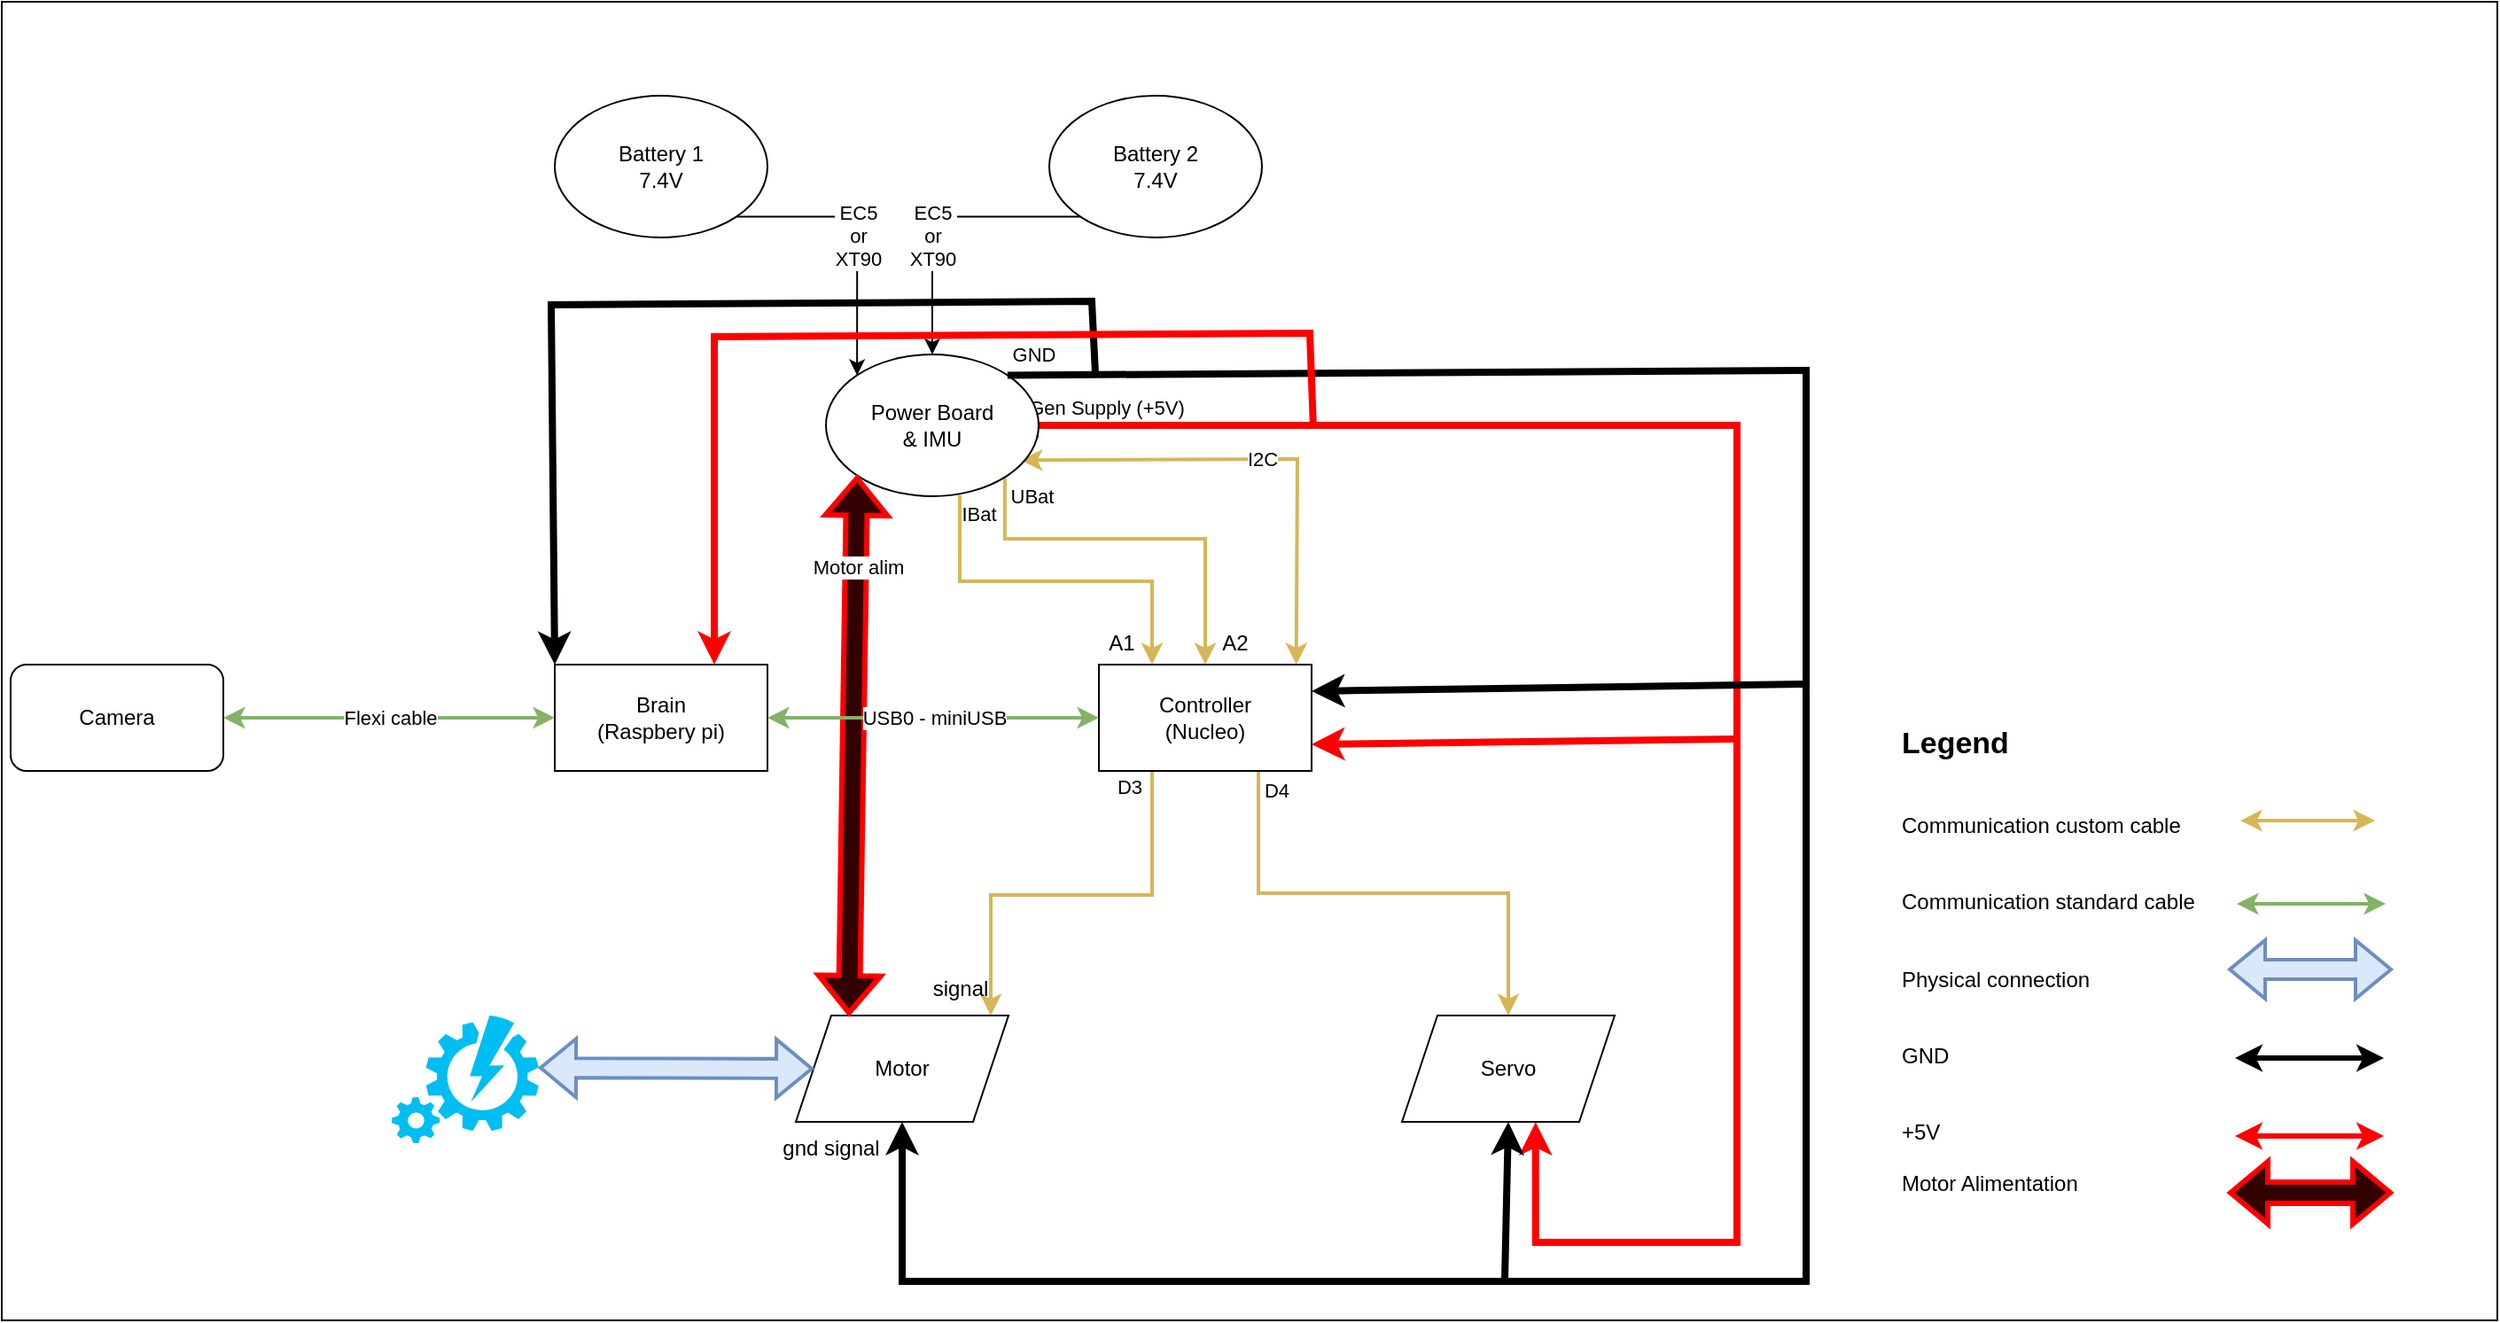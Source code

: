 <mxfile version="24.6.4" type="device">
  <diagram name="Page-1" id="4fjpPRk3InbObQBz06lm">
    <mxGraphModel dx="2087" dy="1278" grid="0" gridSize="10" guides="1" tooltips="1" connect="1" arrows="1" fold="1" page="0" pageScale="1" pageWidth="850" pageHeight="1100" math="0" shadow="0">
      <root>
        <mxCell id="0" />
        <mxCell id="1" parent="0" />
        <mxCell id="qdFVjH142uykXFrdu_A6-49" value="" style="rounded=0;whiteSpace=wrap;html=1;" parent="1" vertex="1">
          <mxGeometry x="-154" y="-327" width="1408" height="744" as="geometry" />
        </mxCell>
        <mxCell id="qdFVjH142uykXFrdu_A6-1" value="&lt;div&gt;Brain&lt;/div&gt;&lt;div&gt;(Raspbery pi)&lt;br&gt;&lt;/div&gt;" style="rounded=0;whiteSpace=wrap;html=1;" parent="1" vertex="1">
          <mxGeometry x="158" y="47" width="120" height="60" as="geometry" />
        </mxCell>
        <mxCell id="qdFVjH142uykXFrdu_A6-19" value="D3" style="edgeStyle=orthogonalEdgeStyle;rounded=0;orthogonalLoop=1;jettySize=auto;html=1;exitX=0.25;exitY=1;exitDx=0;exitDy=0;entryX=0.75;entryY=1;entryDx=0;entryDy=0;fillColor=#fff2cc;strokeColor=#d6b656;strokeWidth=2;" parent="1" source="qdFVjH142uykXFrdu_A6-2" target="MuTM-6EljMEQY094edfh-4" edge="1">
          <mxGeometry x="-0.921" y="-13" relative="1" as="geometry">
            <mxPoint as="offset" />
            <Array as="points">
              <mxPoint x="495" y="177" />
              <mxPoint x="404" y="177" />
            </Array>
          </mxGeometry>
        </mxCell>
        <mxCell id="qdFVjH142uykXFrdu_A6-20" value="D4" style="edgeStyle=orthogonalEdgeStyle;rounded=0;orthogonalLoop=1;jettySize=auto;html=1;exitX=0.75;exitY=1;exitDx=0;exitDy=0;entryX=0.5;entryY=0;entryDx=0;entryDy=0;strokeWidth=2;fillColor=#fff2cc;strokeColor=#d6b656;" parent="1" source="qdFVjH142uykXFrdu_A6-2" target="qdFVjH142uykXFrdu_A6-15" edge="1">
          <mxGeometry x="-0.921" y="10" relative="1" as="geometry">
            <mxPoint as="offset" />
          </mxGeometry>
        </mxCell>
        <mxCell id="qdFVjH142uykXFrdu_A6-2" value="&lt;div&gt;Controller&lt;/div&gt;&lt;div&gt;(Nucleo)&lt;br&gt;&lt;/div&gt;" style="rounded=0;whiteSpace=wrap;html=1;" parent="1" vertex="1">
          <mxGeometry x="465" y="47" width="120" height="60" as="geometry" />
        </mxCell>
        <mxCell id="qdFVjH142uykXFrdu_A6-9" value="Camera" style="rounded=1;whiteSpace=wrap;html=1;" parent="1" vertex="1">
          <mxGeometry x="-149" y="47" width="120" height="60" as="geometry" />
        </mxCell>
        <mxCell id="qdFVjH142uykXFrdu_A6-11" value="Flexi cable" style="endArrow=classic;startArrow=classic;html=1;rounded=0;exitX=1;exitY=0.5;exitDx=0;exitDy=0;entryX=0;entryY=0.5;entryDx=0;entryDy=0;fillColor=#d5e8d4;strokeColor=#82b366;strokeWidth=2;" parent="1" source="qdFVjH142uykXFrdu_A6-9" target="qdFVjH142uykXFrdu_A6-1" edge="1">
          <mxGeometry width="50" height="50" relative="1" as="geometry">
            <mxPoint x="399" y="350" as="sourcePoint" />
            <mxPoint x="449" y="300" as="targetPoint" />
          </mxGeometry>
        </mxCell>
        <mxCell id="qdFVjH142uykXFrdu_A6-12" value="I2C" style="endArrow=classic;startArrow=classic;html=1;rounded=0;entryX=0.928;entryY=0;entryDx=0;entryDy=0;fillColor=#fff2cc;strokeColor=#d6b656;strokeWidth=2;exitX=0.916;exitY=0.746;exitDx=0;exitDy=0;exitPerimeter=0;entryPerimeter=0;" parent="1" source="qdFVjH142uykXFrdu_A6-21" target="qdFVjH142uykXFrdu_A6-2" edge="1">
          <mxGeometry width="50" height="50" relative="1" as="geometry">
            <mxPoint x="475.96" y="-92" as="sourcePoint" />
            <mxPoint x="572" y="89" as="targetPoint" />
            <Array as="points">
              <mxPoint x="577" y="-69" />
            </Array>
          </mxGeometry>
        </mxCell>
        <mxCell id="qdFVjH142uykXFrdu_A6-14" value="Motor" style="shape=parallelogram;perimeter=parallelogramPerimeter;whiteSpace=wrap;html=1;fixedSize=1;" parent="1" vertex="1">
          <mxGeometry x="294" y="245" width="120" height="60" as="geometry" />
        </mxCell>
        <mxCell id="qdFVjH142uykXFrdu_A6-15" value="Servo" style="shape=parallelogram;perimeter=parallelogramPerimeter;whiteSpace=wrap;html=1;fixedSize=1;" parent="1" vertex="1">
          <mxGeometry x="636" y="245" width="120" height="60" as="geometry" />
        </mxCell>
        <mxCell id="qdFVjH142uykXFrdu_A6-29" value="&lt;div&gt;IBat&lt;br&gt;&lt;/div&gt;" style="edgeStyle=orthogonalEdgeStyle;rounded=0;orthogonalLoop=1;jettySize=auto;html=1;exitX=0.629;exitY=0.992;exitDx=0;exitDy=0;entryX=0.25;entryY=0;entryDx=0;entryDy=0;exitPerimeter=0;fillColor=#fff2cc;strokeColor=#d6b656;strokeWidth=2;" parent="1" source="qdFVjH142uykXFrdu_A6-21" target="qdFVjH142uykXFrdu_A6-2" edge="1">
          <mxGeometry x="-0.897" y="11" relative="1" as="geometry">
            <Array as="points">
              <mxPoint x="387" />
              <mxPoint x="495" />
            </Array>
            <mxPoint as="offset" />
          </mxGeometry>
        </mxCell>
        <mxCell id="qdFVjH142uykXFrdu_A6-30" value="UBat" style="edgeStyle=orthogonalEdgeStyle;rounded=0;orthogonalLoop=1;jettySize=auto;html=1;entryX=0.5;entryY=0;entryDx=0;entryDy=0;exitX=0.841;exitY=0.869;exitDx=0;exitDy=0;exitPerimeter=0;fillColor=#fff2cc;strokeColor=#d6b656;strokeWidth=2;" parent="1" source="qdFVjH142uykXFrdu_A6-21" target="qdFVjH142uykXFrdu_A6-2" edge="1">
          <mxGeometry x="-0.904" y="15" relative="1" as="geometry">
            <Array as="points">
              <mxPoint x="412" y="-24" />
              <mxPoint x="525" y="-24" />
            </Array>
            <mxPoint as="offset" />
            <mxPoint x="368" y="-46" as="sourcePoint" />
          </mxGeometry>
        </mxCell>
        <mxCell id="qdFVjH142uykXFrdu_A6-45" value="Gen Supply (+5V)" style="edgeStyle=orthogonalEdgeStyle;rounded=0;jumpSize=21;orthogonalLoop=1;jettySize=auto;html=1;exitX=0.983;exitY=0.588;exitDx=0;exitDy=0;strokeColor=#ff0000;strokeWidth=4;exitPerimeter=0;entryX=0.628;entryY=1.003;entryDx=0;entryDy=0;entryPerimeter=0;" parent="1" source="qdFVjH142uykXFrdu_A6-21" target="qdFVjH142uykXFrdu_A6-15" edge="1">
          <mxGeometry x="-0.909" y="10" relative="1" as="geometry">
            <Array as="points">
              <mxPoint x="429" y="-88" />
              <mxPoint x="825" y="-88" />
              <mxPoint x="825" y="373" />
              <mxPoint x="711" y="373" />
            </Array>
            <mxPoint as="offset" />
            <mxPoint x="711" y="311" as="targetPoint" />
          </mxGeometry>
        </mxCell>
        <mxCell id="qdFVjH142uykXFrdu_A6-21" value="Power Board&lt;br&gt;&amp;amp; IMU" style="ellipse;whiteSpace=wrap;html=1;" parent="1" vertex="1">
          <mxGeometry x="311" y="-128" width="120" height="80" as="geometry" />
        </mxCell>
        <mxCell id="qdFVjH142uykXFrdu_A6-27" value="&lt;div&gt;EC5&lt;/div&gt;&lt;div&gt;or&lt;/div&gt;&lt;div&gt;XT90&lt;br&gt;&lt;/div&gt;" style="edgeStyle=orthogonalEdgeStyle;rounded=0;orthogonalLoop=1;jettySize=auto;html=1;exitX=1;exitY=1;exitDx=0;exitDy=0;entryX=0;entryY=0;entryDx=0;entryDy=0;" parent="1" source="qdFVjH142uykXFrdu_A6-25" target="qdFVjH142uykXFrdu_A6-21" edge="1">
          <mxGeometry relative="1" as="geometry" />
        </mxCell>
        <mxCell id="qdFVjH142uykXFrdu_A6-25" value="&lt;div&gt;Battery 1&lt;/div&gt;&lt;div&gt;7.4V&lt;br&gt;&lt;/div&gt;" style="ellipse;whiteSpace=wrap;html=1;" parent="1" vertex="1">
          <mxGeometry x="158" y="-274" width="120" height="80" as="geometry" />
        </mxCell>
        <mxCell id="qdFVjH142uykXFrdu_A6-28" value="&lt;div&gt;EC5 &lt;br&gt;&lt;/div&gt;&lt;div&gt;or&lt;/div&gt;&lt;div&gt;XT90&lt;/div&gt;" style="edgeStyle=orthogonalEdgeStyle;rounded=0;orthogonalLoop=1;jettySize=auto;html=1;exitX=0;exitY=1;exitDx=0;exitDy=0;" parent="1" source="qdFVjH142uykXFrdu_A6-26" target="qdFVjH142uykXFrdu_A6-21" edge="1">
          <mxGeometry x="0.169" relative="1" as="geometry">
            <mxPoint as="offset" />
          </mxGeometry>
        </mxCell>
        <mxCell id="qdFVjH142uykXFrdu_A6-26" value="&lt;div&gt;Battery 2&lt;/div&gt;&lt;div&gt;7.4V&lt;br&gt;&lt;/div&gt;" style="ellipse;whiteSpace=wrap;html=1;" parent="1" vertex="1">
          <mxGeometry x="437" y="-274" width="120" height="80" as="geometry" />
        </mxCell>
        <mxCell id="qdFVjH142uykXFrdu_A6-33" value="GND" style="endArrow=classic;html=1;rounded=0;strokeColor=#000000;strokeWidth=4;jumpSize=21;exitX=1;exitY=0;exitDx=0;exitDy=0;entryX=0.5;entryY=1;entryDx=0;entryDy=0;" parent="1" source="qdFVjH142uykXFrdu_A6-21" target="qdFVjH142uykXFrdu_A6-14" edge="1">
          <mxGeometry x="-0.981" y="12" width="50" height="50" relative="1" as="geometry">
            <mxPoint x="399" y="110" as="sourcePoint" />
            <mxPoint x="449" y="60" as="targetPoint" />
            <Array as="points">
              <mxPoint x="864" y="-119" />
              <mxPoint x="864" y="395" />
              <mxPoint x="354" y="395" />
            </Array>
            <mxPoint as="offset" />
          </mxGeometry>
        </mxCell>
        <mxCell id="qdFVjH142uykXFrdu_A6-35" value="" style="endArrow=classic;html=1;rounded=0;strokeColor=#000000;strokeWidth=4;jumpSize=21;entryX=0.5;entryY=1;entryDx=0;entryDy=0;" parent="1" target="qdFVjH142uykXFrdu_A6-15" edge="1">
          <mxGeometry width="50" height="50" relative="1" as="geometry">
            <mxPoint x="694" y="394" as="sourcePoint" />
            <mxPoint x="449" y="60" as="targetPoint" />
            <Array as="points">
              <mxPoint x="695" y="349" />
            </Array>
          </mxGeometry>
        </mxCell>
        <mxCell id="qdFVjH142uykXFrdu_A6-36" value="" style="endArrow=classic;html=1;rounded=0;strokeColor=#000000;strokeWidth=4;jumpSize=21;entryX=1;entryY=0.25;entryDx=0;entryDy=0;" parent="1" target="qdFVjH142uykXFrdu_A6-2" edge="1">
          <mxGeometry width="50" height="50" relative="1" as="geometry">
            <mxPoint x="866" y="58" as="sourcePoint" />
            <mxPoint x="449" y="60" as="targetPoint" />
          </mxGeometry>
        </mxCell>
        <mxCell id="qdFVjH142uykXFrdu_A6-41" value="" style="endArrow=classic;html=1;rounded=0;strokeColor=#000000;strokeWidth=4;jumpSize=21;entryX=0;entryY=0;entryDx=0;entryDy=0;" parent="1" target="qdFVjH142uykXFrdu_A6-1" edge="1">
          <mxGeometry width="50" height="50" relative="1" as="geometry">
            <mxPoint x="463" y="-117" as="sourcePoint" />
            <mxPoint x="595" y="87" as="targetPoint" />
            <Array as="points">
              <mxPoint x="461" y="-158" />
              <mxPoint x="156" y="-156" />
            </Array>
          </mxGeometry>
        </mxCell>
        <mxCell id="qdFVjH142uykXFrdu_A6-42" value="gnd signal" style="text;html=1;strokeColor=none;fillColor=none;align=center;verticalAlign=middle;whiteSpace=wrap;rounded=0;" parent="1" vertex="1">
          <mxGeometry x="280" y="305" width="68" height="30" as="geometry" />
        </mxCell>
        <mxCell id="qdFVjH142uykXFrdu_A6-46" value="A2" style="text;html=1;strokeColor=none;fillColor=none;align=center;verticalAlign=middle;whiteSpace=wrap;rounded=0;" parent="1" vertex="1">
          <mxGeometry x="512" y="20" width="60" height="30" as="geometry" />
        </mxCell>
        <mxCell id="qdFVjH142uykXFrdu_A6-47" value="A1" style="text;html=1;strokeColor=none;fillColor=none;align=center;verticalAlign=middle;whiteSpace=wrap;rounded=0;" parent="1" vertex="1">
          <mxGeometry x="448" y="20" width="60" height="30" as="geometry" />
        </mxCell>
        <mxCell id="qdFVjH142uykXFrdu_A6-48" value="" style="endArrow=classic;html=1;rounded=0;strokeColor=#ff0000;strokeWidth=4;jumpSize=21;entryX=1;entryY=0.75;entryDx=0;entryDy=0;" parent="1" target="qdFVjH142uykXFrdu_A6-2" edge="1">
          <mxGeometry width="50" height="50" relative="1" as="geometry">
            <mxPoint x="824" y="89" as="sourcePoint" />
            <mxPoint x="449" y="60" as="targetPoint" />
          </mxGeometry>
        </mxCell>
        <mxCell id="MuTM-6EljMEQY094edfh-4" value="signal" style="text;html=1;strokeColor=none;fillColor=none;align=center;verticalAlign=middle;whiteSpace=wrap;rounded=0;" parent="1" vertex="1">
          <mxGeometry x="353" y="215" width="68" height="30" as="geometry" />
        </mxCell>
        <mxCell id="MuTM-6EljMEQY094edfh-5" value="" style="verticalLabelPosition=bottom;html=1;verticalAlign=top;align=center;strokeColor=none;fillColor=#00BEF2;shape=mxgraph.azure.automation;pointerEvents=1;" parent="1" vertex="1">
          <mxGeometry x="66" y="245" width="83" height="72" as="geometry" />
        </mxCell>
        <mxCell id="MuTM-6EljMEQY094edfh-7" value="" style="shape=flexArrow;endArrow=classic;startArrow=classic;html=1;rounded=0;exitX=1;exitY=0.41;exitDx=0;exitDy=0;exitPerimeter=0;entryX=0;entryY=0.5;entryDx=0;entryDy=0;strokeWidth=2;fillColor=#dae8fc;strokeColor=#6c8ebf;" parent="1" source="MuTM-6EljMEQY094edfh-5" target="qdFVjH142uykXFrdu_A6-14" edge="1">
          <mxGeometry width="100" height="100" relative="1" as="geometry">
            <mxPoint x="308" y="89" as="sourcePoint" />
            <mxPoint x="408" y="-11" as="targetPoint" />
          </mxGeometry>
        </mxCell>
        <mxCell id="nH1GXkgWtT8kR_Z3w7Ir-2" value="" style="endArrow=classic;html=1;rounded=0;strokeColor=#ff0000;strokeWidth=4;jumpSize=21;entryX=0.75;entryY=0;entryDx=0;entryDy=0;" parent="1" target="qdFVjH142uykXFrdu_A6-1" edge="1">
          <mxGeometry width="50" height="50" relative="1" as="geometry">
            <mxPoint x="586" y="-86" as="sourcePoint" />
            <mxPoint x="194.5" y="-135" as="targetPoint" />
            <Array as="points">
              <mxPoint x="584" y="-140" />
              <mxPoint x="248" y="-138" />
            </Array>
          </mxGeometry>
        </mxCell>
        <mxCell id="nH1GXkgWtT8kR_Z3w7Ir-5" value="&lt;div align=&quot;left&quot;&gt;&lt;font style=&quot;font-size: 17px;&quot;&gt;&lt;b&gt;Legend&lt;/b&gt;&lt;br&gt;&lt;/font&gt;&lt;/div&gt;&lt;div align=&quot;left&quot;&gt;&lt;br&gt;&lt;/div&gt;&lt;div align=&quot;left&quot;&gt;&lt;br&gt;&lt;/div&gt;&lt;div align=&quot;left&quot;&gt;Communication custom cable&lt;/div&gt;&lt;div align=&quot;left&quot;&gt;&lt;br&gt;&lt;/div&gt;&lt;div&gt;&lt;br&gt;&lt;/div&gt;&lt;div&gt;Communication standard cable&lt;/div&gt;&lt;div&gt;&lt;br&gt;&lt;/div&gt;&lt;div&gt;&lt;br&gt;&lt;/div&gt;&lt;div&gt;Physical connection&lt;/div&gt;&lt;div&gt;&lt;br&gt;&lt;/div&gt;&lt;div&gt;&lt;br&gt;&lt;/div&gt;&lt;div&gt;GND&lt;/div&gt;&lt;div&gt;&lt;br&gt;&lt;/div&gt;&lt;div&gt;&lt;br&gt;&lt;/div&gt;&lt;div&gt;+5V&lt;/div&gt;&lt;div&gt;&lt;br&gt;&lt;/div&gt;&lt;div&gt;Motor Alimentation&lt;br&gt;&lt;/div&gt;" style="text;html=1;strokeColor=none;fillColor=none;align=left;verticalAlign=middle;whiteSpace=wrap;rounded=0;" parent="1" vertex="1">
          <mxGeometry x="916" y="33" width="184" height="361" as="geometry" />
        </mxCell>
        <mxCell id="nH1GXkgWtT8kR_Z3w7Ir-7" value="" style="endArrow=classic;startArrow=classic;html=1;rounded=0;entryX=0;entryY=0.5;entryDx=0;entryDy=0;fillColor=#d5e8d4;strokeColor=#82b366;strokeWidth=2;" parent="1" edge="1">
          <mxGeometry width="50" height="50" relative="1" as="geometry">
            <mxPoint x="1107" y="182" as="sourcePoint" />
            <mxPoint x="1191" y="182" as="targetPoint" />
          </mxGeometry>
        </mxCell>
        <mxCell id="nH1GXkgWtT8kR_Z3w7Ir-8" value="" style="endArrow=classic;startArrow=classic;html=1;rounded=0;fillColor=#fff2cc;strokeColor=#d6b656;strokeWidth=2;" parent="1" edge="1">
          <mxGeometry width="50" height="50" relative="1" as="geometry">
            <mxPoint x="1109" y="135" as="sourcePoint" />
            <mxPoint x="1185" y="135" as="targetPoint" />
          </mxGeometry>
        </mxCell>
        <mxCell id="nH1GXkgWtT8kR_Z3w7Ir-9" value="" style="shape=flexArrow;endArrow=classic;startArrow=classic;html=1;rounded=0;strokeWidth=2;fillColor=#dae8fc;strokeColor=#6c8ebf;" parent="1" edge="1">
          <mxGeometry width="100" height="100" relative="1" as="geometry">
            <mxPoint x="1102" y="219" as="sourcePoint" />
            <mxPoint x="1195" y="219" as="targetPoint" />
          </mxGeometry>
        </mxCell>
        <mxCell id="nH1GXkgWtT8kR_Z3w7Ir-10" value="" style="endArrow=classic;startArrow=classic;html=1;rounded=0;entryX=0;entryY=0.5;entryDx=0;entryDy=0;fillColor=#d5e8d4;strokeColor=#000000;strokeWidth=3;" parent="1" edge="1">
          <mxGeometry width="50" height="50" relative="1" as="geometry">
            <mxPoint x="1106" y="269" as="sourcePoint" />
            <mxPoint x="1190" y="269" as="targetPoint" />
          </mxGeometry>
        </mxCell>
        <mxCell id="nH1GXkgWtT8kR_Z3w7Ir-11" value="" style="endArrow=classic;startArrow=classic;html=1;rounded=0;entryX=0;entryY=0.5;entryDx=0;entryDy=0;fillColor=#d5e8d4;strokeColor=#FF0000;strokeWidth=3;" parent="1" edge="1">
          <mxGeometry width="50" height="50" relative="1" as="geometry">
            <mxPoint x="1106" y="313" as="sourcePoint" />
            <mxPoint x="1190" y="313" as="targetPoint" />
          </mxGeometry>
        </mxCell>
        <mxCell id="nH1GXkgWtT8kR_Z3w7Ir-14" value="Motor alim" style="shape=flexArrow;endArrow=classic;startArrow=classic;html=1;rounded=0;exitX=0.25;exitY=0;exitDx=0;exitDy=0;entryX=0;entryY=1;entryDx=0;entryDy=0;fillColor=#330000;strokeColor=#ff0000;gradientColor=none;strokeWidth=3;" parent="1" source="qdFVjH142uykXFrdu_A6-14" target="qdFVjH142uykXFrdu_A6-21" edge="1">
          <mxGeometry x="0.661" y="-1" width="100" height="100" relative="1" as="geometry">
            <mxPoint x="414" y="88" as="sourcePoint" />
            <mxPoint x="514" y="-12" as="targetPoint" />
            <mxPoint as="offset" />
          </mxGeometry>
        </mxCell>
        <mxCell id="nH1GXkgWtT8kR_Z3w7Ir-15" value="" style="shape=flexArrow;endArrow=classic;startArrow=classic;html=1;rounded=0;strokeWidth=3;fillColor=#330000;strokeColor=#ff0000;" parent="1" edge="1">
          <mxGeometry width="100" height="100" relative="1" as="geometry">
            <mxPoint x="1102" y="345" as="sourcePoint" />
            <mxPoint x="1195" y="345" as="targetPoint" />
          </mxGeometry>
        </mxCell>
        <mxCell id="qdFVjH142uykXFrdu_A6-3" value="USB0 - miniUSB" style="endArrow=classic;startArrow=classic;html=1;rounded=0;entryX=0;entryY=0.5;entryDx=0;entryDy=0;exitX=1;exitY=0.5;exitDx=0;exitDy=0;fillColor=#d5e8d4;strokeColor=#82b366;strokeWidth=2;" parent="1" source="qdFVjH142uykXFrdu_A6-1" target="qdFVjH142uykXFrdu_A6-2" edge="1">
          <mxGeometry width="50" height="50" relative="1" as="geometry">
            <mxPoint x="399" y="350" as="sourcePoint" />
            <mxPoint x="449" y="300" as="targetPoint" />
          </mxGeometry>
        </mxCell>
      </root>
    </mxGraphModel>
  </diagram>
</mxfile>
